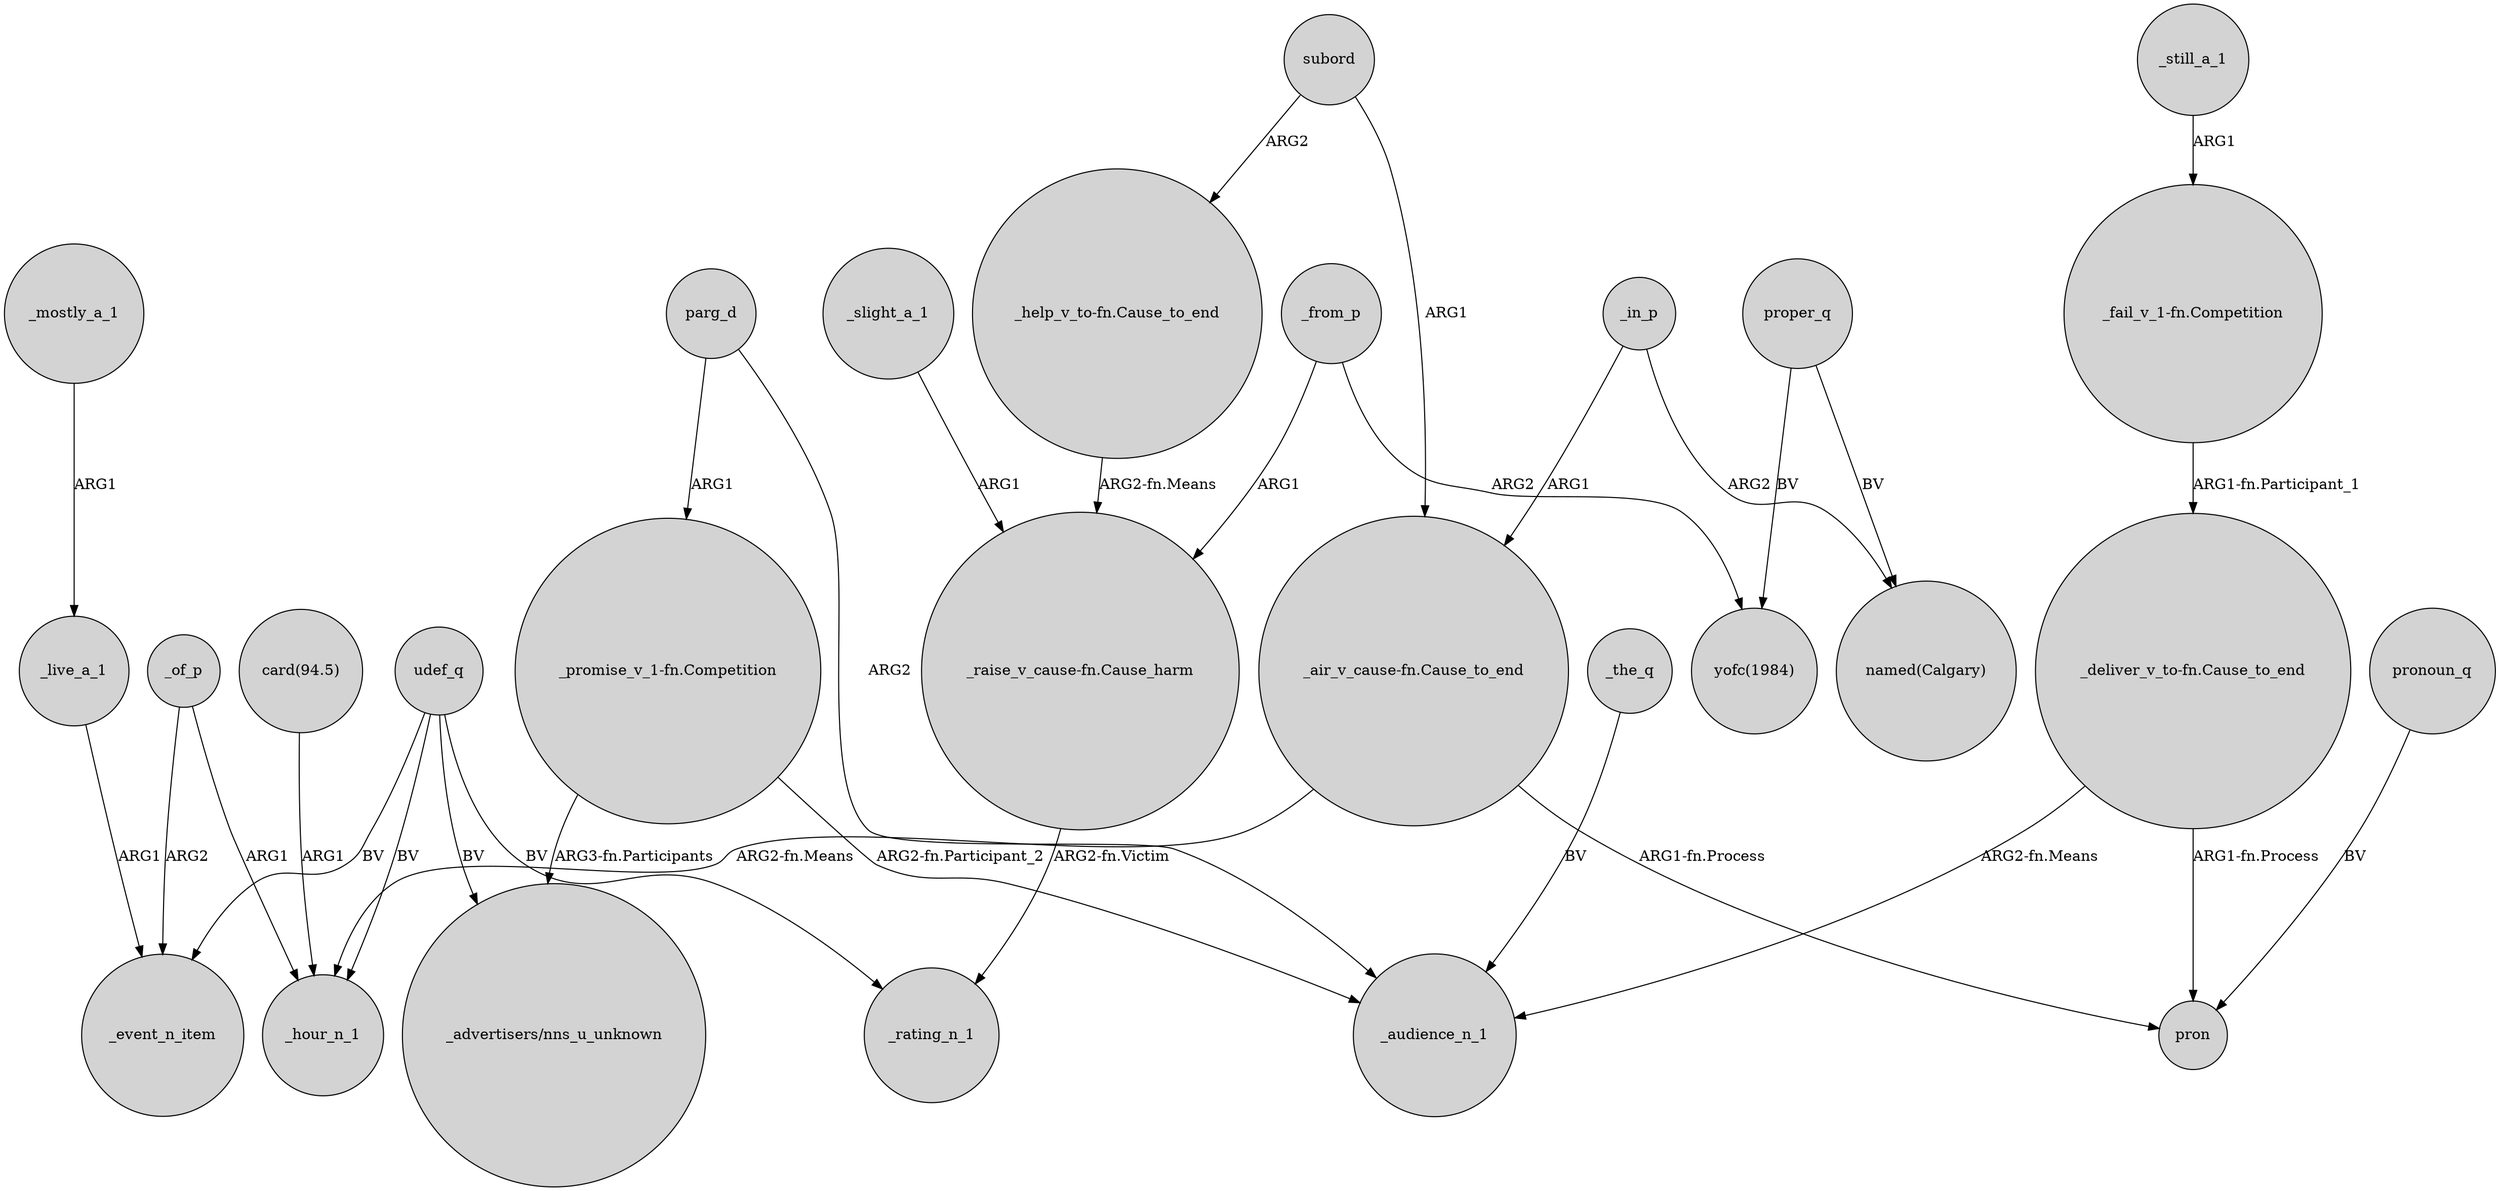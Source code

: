 digraph {
	node [shape=circle style=filled]
	udef_q -> _rating_n_1 [label=BV]
	parg_d -> _audience_n_1 [label=ARG2]
	udef_q -> _event_n_item [label=BV]
	_in_p -> "named(Calgary)" [label=ARG2]
	_mostly_a_1 -> _live_a_1 [label=ARG1]
	_of_p -> _hour_n_1 [label=ARG1]
	_still_a_1 -> "_fail_v_1-fn.Competition" [label=ARG1]
	subord -> "_help_v_to-fn.Cause_to_end" [label=ARG2]
	proper_q -> "named(Calgary)" [label=BV]
	"_air_v_cause-fn.Cause_to_end" -> pron [label="ARG1-fn.Process"]
	"_deliver_v_to-fn.Cause_to_end" -> _audience_n_1 [label="ARG2-fn.Means"]
	"_fail_v_1-fn.Competition" -> "_deliver_v_to-fn.Cause_to_end" [label="ARG1-fn.Participant_1"]
	pronoun_q -> pron [label=BV]
	"card(94.5)" -> _hour_n_1 [label=ARG1]
	"_raise_v_cause-fn.Cause_harm" -> _rating_n_1 [label="ARG2-fn.Victim"]
	subord -> "_air_v_cause-fn.Cause_to_end" [label=ARG1]
	"_deliver_v_to-fn.Cause_to_end" -> pron [label="ARG1-fn.Process"]
	"_promise_v_1-fn.Competition" -> "_advertisers/nns_u_unknown" [label="ARG3-fn.Participants"]
	_from_p -> "yofc(1984)" [label=ARG2]
	_from_p -> "_raise_v_cause-fn.Cause_harm" [label=ARG1]
	"_air_v_cause-fn.Cause_to_end" -> _hour_n_1 [label="ARG2-fn.Means"]
	udef_q -> _hour_n_1 [label=BV]
	_slight_a_1 -> "_raise_v_cause-fn.Cause_harm" [label=ARG1]
	_of_p -> _event_n_item [label=ARG2]
	"_help_v_to-fn.Cause_to_end" -> "_raise_v_cause-fn.Cause_harm" [label="ARG2-fn.Means"]
	_in_p -> "_air_v_cause-fn.Cause_to_end" [label=ARG1]
	_the_q -> _audience_n_1 [label=BV]
	_live_a_1 -> _event_n_item [label=ARG1]
	udef_q -> "_advertisers/nns_u_unknown" [label=BV]
	parg_d -> "_promise_v_1-fn.Competition" [label=ARG1]
	"_promise_v_1-fn.Competition" -> _audience_n_1 [label="ARG2-fn.Participant_2"]
	proper_q -> "yofc(1984)" [label=BV]
}
